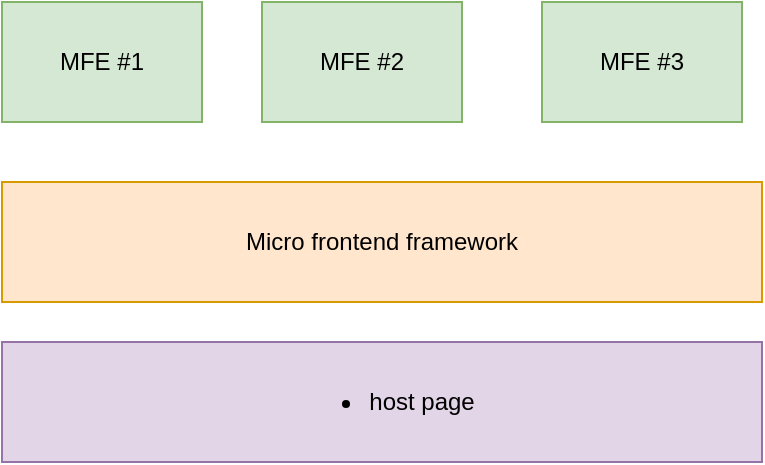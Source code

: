 <mxfile version="14.4.3" type="github">
  <diagram id="mVXjctu8_sa8bacRl6KC" name="Page-1">
    <mxGraphModel dx="946" dy="538" grid="1" gridSize="10" guides="1" tooltips="1" connect="1" arrows="1" fold="1" page="1" pageScale="1" pageWidth="850" pageHeight="1100" math="0" shadow="0">
      <root>
        <mxCell id="0" />
        <mxCell id="1" parent="0" />
        <mxCell id="S_cniDLOFsIhK9jHgmoE-1" value="MFE #1" style="rounded=0;whiteSpace=wrap;html=1;fillColor=#d5e8d4;strokeColor=#82b366;" vertex="1" parent="1">
          <mxGeometry x="180" y="100" width="100" height="60" as="geometry" />
        </mxCell>
        <mxCell id="S_cniDLOFsIhK9jHgmoE-2" value="MFE #3" style="rounded=0;whiteSpace=wrap;html=1;fillColor=#d5e8d4;strokeColor=#82b366;" vertex="1" parent="1">
          <mxGeometry x="450" y="100" width="100" height="60" as="geometry" />
        </mxCell>
        <mxCell id="S_cniDLOFsIhK9jHgmoE-3" value="MFE #2" style="rounded=0;whiteSpace=wrap;html=1;fillColor=#d5e8d4;strokeColor=#82b366;" vertex="1" parent="1">
          <mxGeometry x="310" y="100" width="100" height="60" as="geometry" />
        </mxCell>
        <mxCell id="S_cniDLOFsIhK9jHgmoE-4" value="Micro frontend framework" style="rounded=0;whiteSpace=wrap;html=1;fillColor=#ffe6cc;strokeColor=#d79b00;" vertex="1" parent="1">
          <mxGeometry x="180" y="190" width="380" height="60" as="geometry" />
        </mxCell>
        <mxCell id="S_cniDLOFsIhK9jHgmoE-5" value="&lt;ul&gt;&lt;li&gt;host page&lt;/li&gt;&lt;/ul&gt;" style="rounded=0;whiteSpace=wrap;html=1;fillColor=#e1d5e7;strokeColor=#9673a6;" vertex="1" parent="1">
          <mxGeometry x="180" y="270" width="380" height="60" as="geometry" />
        </mxCell>
      </root>
    </mxGraphModel>
  </diagram>
</mxfile>

